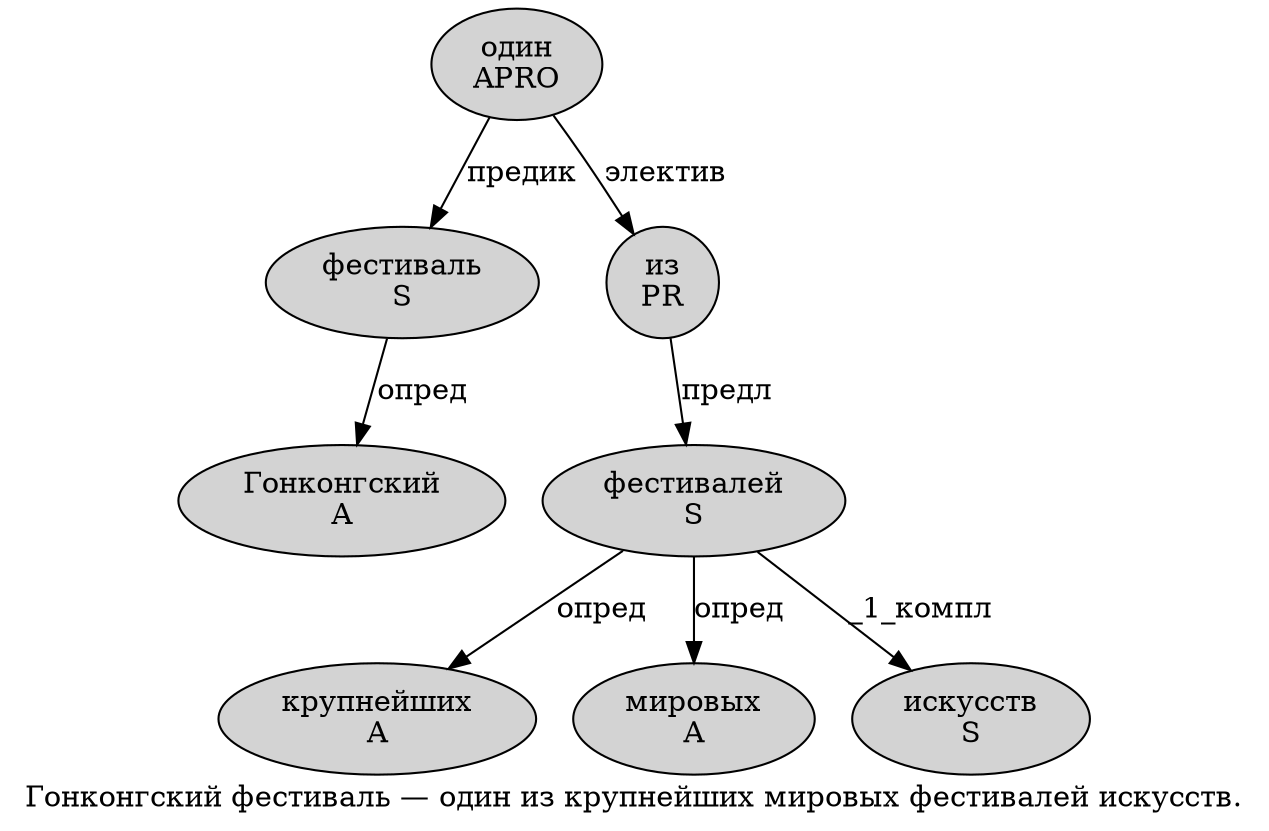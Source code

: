 digraph SENTENCE_973 {
	graph [label="Гонконгский фестиваль — один из крупнейших мировых фестивалей искусств."]
	node [style=filled]
		0 [label="Гонконгский
A" color="" fillcolor=lightgray penwidth=1 shape=ellipse]
		1 [label="фестиваль
S" color="" fillcolor=lightgray penwidth=1 shape=ellipse]
		3 [label="один
APRO" color="" fillcolor=lightgray penwidth=1 shape=ellipse]
		4 [label="из
PR" color="" fillcolor=lightgray penwidth=1 shape=ellipse]
		5 [label="крупнейших
A" color="" fillcolor=lightgray penwidth=1 shape=ellipse]
		6 [label="мировых
A" color="" fillcolor=lightgray penwidth=1 shape=ellipse]
		7 [label="фестивалей
S" color="" fillcolor=lightgray penwidth=1 shape=ellipse]
		8 [label="искусств
S" color="" fillcolor=lightgray penwidth=1 shape=ellipse]
			1 -> 0 [label="опред"]
			7 -> 5 [label="опред"]
			7 -> 6 [label="опред"]
			7 -> 8 [label="_1_компл"]
			4 -> 7 [label="предл"]
			3 -> 1 [label="предик"]
			3 -> 4 [label="электив"]
}